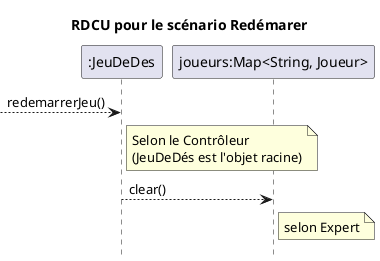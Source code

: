 @startuml
title RDCU pour le scénario Redémarer
participant ":JeuDeDes" as J
participant "joueurs:Map<String, Joueur>" as P

--> J: redemarrerJeu()
note right of J
Selon le Contrôleur
(JeuDeDés est l'objet racine)
end note

J --> P: clear()

note right of P
selon Expert
end note

hide footbox

@enduml


